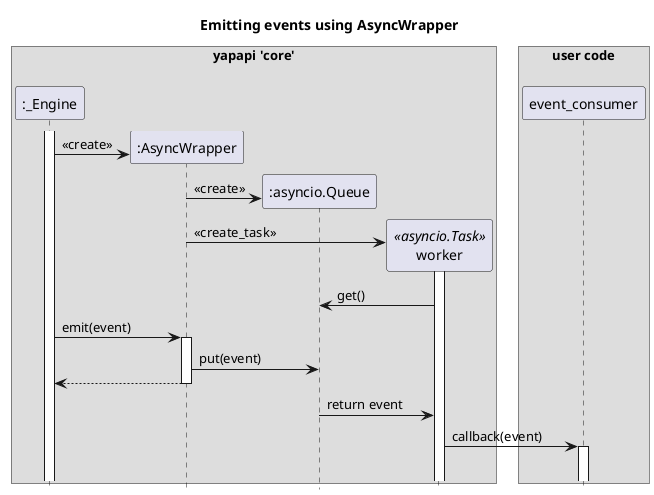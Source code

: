 @startuml
title Emitting events using AsyncWrapper
hide footbox
skinparam BoxPadding 10

box "yapapi 'core'"
participant ":_Engine" as engine
participant ":AsyncWrapper" as wrapper
participant ":asyncio.Queue" as queue
participant "worker" as worker <<asyncio.Task>>
end box

box "user code"
participant "event_consumer" as consumer
end box

activate engine
create wrapper
engine -> wrapper : <<create>>

create queue
wrapper -> queue : <<create>>

create worker
wrapper -> worker : <<create_task>>
activate worker

worker -> queue : get()

engine -> wrapper ++ : emit(event)

wrapper -> queue : put(event)
return

queue -> worker : return event

worker -> consumer ++ : callback(event)
|||

@enduml
